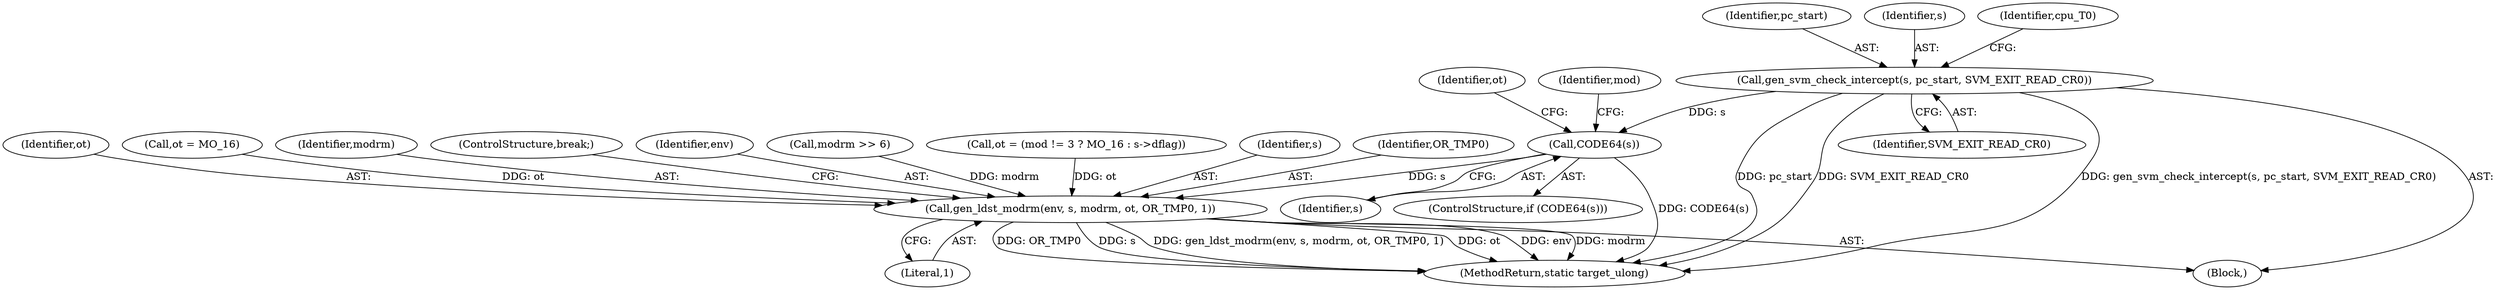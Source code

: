 digraph "0_qemu_30663fd26c0307e414622c7a8607fbc04f92ec14@pointer" {
"1009326" [label="(Call,gen_svm_check_intercept(s, pc_start, SVM_EXIT_READ_CR0))"];
"1009339" [label="(Call,CODE64(s))"];
"1009364" [label="(Call,gen_ldst_modrm(env, s, modrm, ot, OR_TMP0, 1))"];
"1008502" [label="(Block,)"];
"1009371" [label="(ControlStructure,break;)"];
"1009364" [label="(Call,gen_ldst_modrm(env, s, modrm, ot, OR_TMP0, 1))"];
"1009326" [label="(Call,gen_svm_check_intercept(s, pc_start, SVM_EXIT_READ_CR0))"];
"1009365" [label="(Identifier,env)"];
"1009362" [label="(Identifier,ot)"];
"1009328" [label="(Identifier,pc_start)"];
"1009345" [label="(Call,modrm >> 6)"];
"1009327" [label="(Identifier,s)"];
"1009329" [label="(Identifier,SVM_EXIT_READ_CR0)"];
"1009338" [label="(ControlStructure,if (CODE64(s)))"];
"1009349" [label="(Call,ot = (mod != 3 ? MO_16 : s->dflag))"];
"1009366" [label="(Identifier,s)"];
"1009369" [label="(Identifier,OR_TMP0)"];
"1009370" [label="(Literal,1)"];
"1009339" [label="(Call,CODE64(s))"];
"1009331" [label="(Identifier,cpu_T0)"];
"1011840" [label="(MethodReturn,static target_ulong)"];
"1009368" [label="(Identifier,ot)"];
"1009361" [label="(Call,ot = MO_16)"];
"1009340" [label="(Identifier,s)"];
"1009367" [label="(Identifier,modrm)"];
"1009343" [label="(Identifier,mod)"];
"1009326" -> "1008502"  [label="AST: "];
"1009326" -> "1009329"  [label="CFG: "];
"1009327" -> "1009326"  [label="AST: "];
"1009328" -> "1009326"  [label="AST: "];
"1009329" -> "1009326"  [label="AST: "];
"1009331" -> "1009326"  [label="CFG: "];
"1009326" -> "1011840"  [label="DDG: gen_svm_check_intercept(s, pc_start, SVM_EXIT_READ_CR0)"];
"1009326" -> "1011840"  [label="DDG: pc_start"];
"1009326" -> "1011840"  [label="DDG: SVM_EXIT_READ_CR0"];
"1009326" -> "1009339"  [label="DDG: s"];
"1009339" -> "1009338"  [label="AST: "];
"1009339" -> "1009340"  [label="CFG: "];
"1009340" -> "1009339"  [label="AST: "];
"1009343" -> "1009339"  [label="CFG: "];
"1009362" -> "1009339"  [label="CFG: "];
"1009339" -> "1011840"  [label="DDG: CODE64(s)"];
"1009339" -> "1009364"  [label="DDG: s"];
"1009364" -> "1008502"  [label="AST: "];
"1009364" -> "1009370"  [label="CFG: "];
"1009365" -> "1009364"  [label="AST: "];
"1009366" -> "1009364"  [label="AST: "];
"1009367" -> "1009364"  [label="AST: "];
"1009368" -> "1009364"  [label="AST: "];
"1009369" -> "1009364"  [label="AST: "];
"1009370" -> "1009364"  [label="AST: "];
"1009371" -> "1009364"  [label="CFG: "];
"1009364" -> "1011840"  [label="DDG: env"];
"1009364" -> "1011840"  [label="DDG: modrm"];
"1009364" -> "1011840"  [label="DDG: OR_TMP0"];
"1009364" -> "1011840"  [label="DDG: s"];
"1009364" -> "1011840"  [label="DDG: gen_ldst_modrm(env, s, modrm, ot, OR_TMP0, 1)"];
"1009364" -> "1011840"  [label="DDG: ot"];
"1009345" -> "1009364"  [label="DDG: modrm"];
"1009349" -> "1009364"  [label="DDG: ot"];
"1009361" -> "1009364"  [label="DDG: ot"];
}
